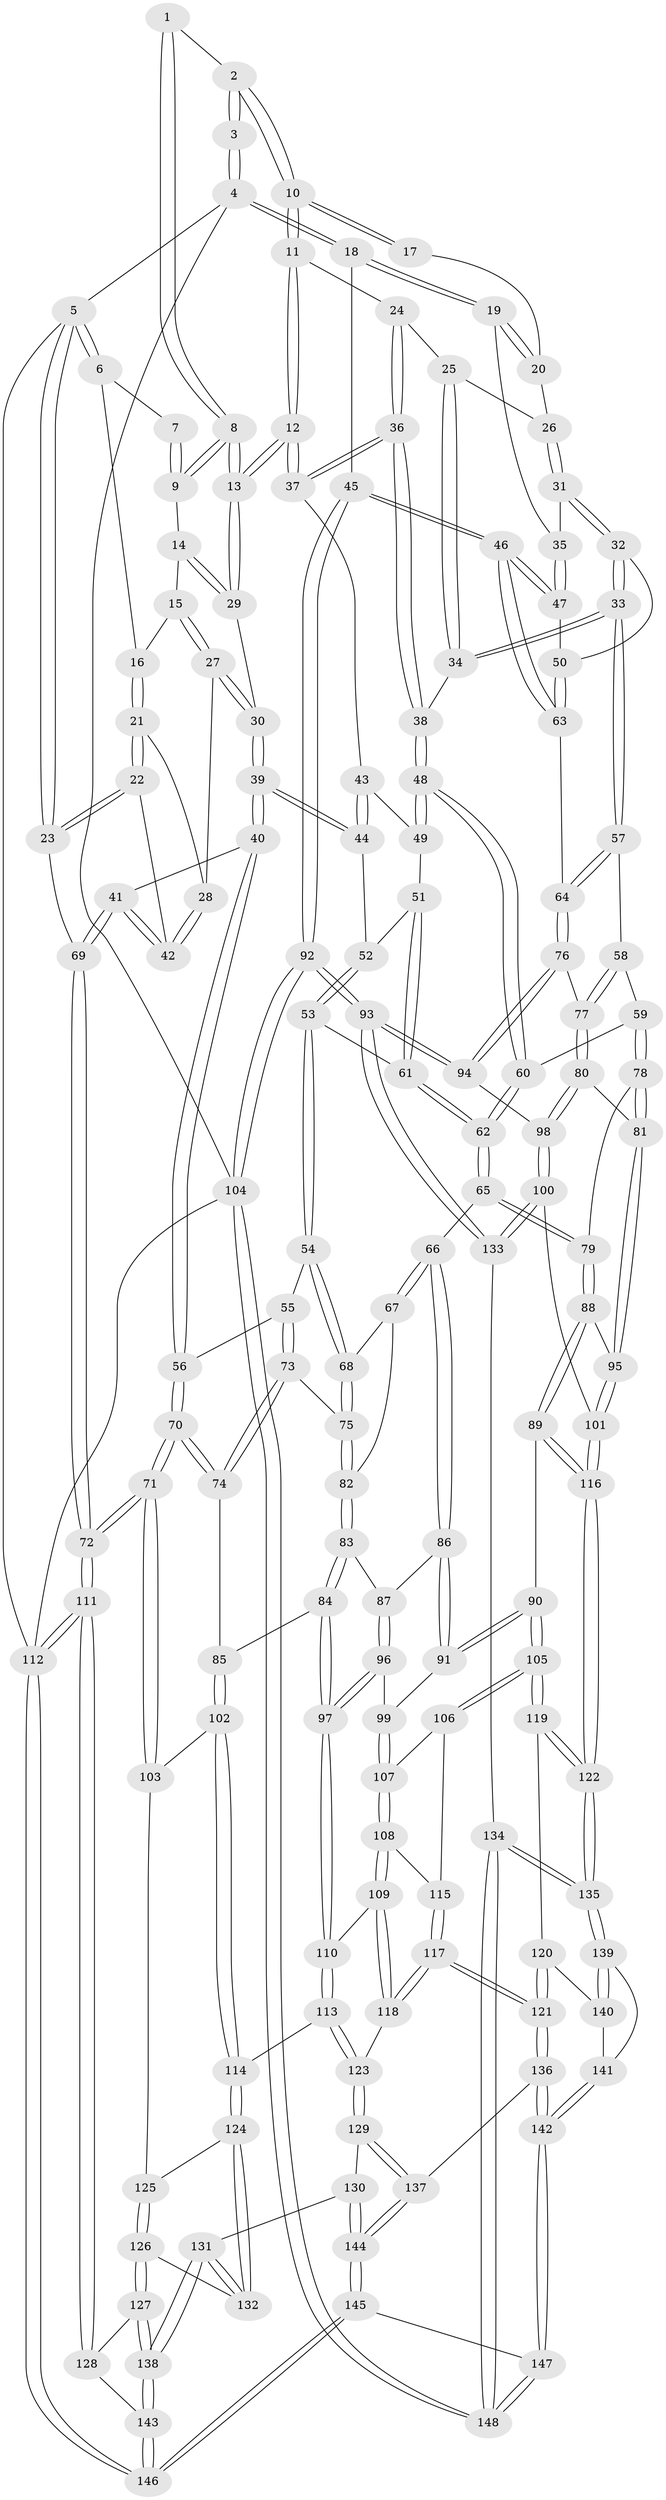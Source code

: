 // Generated by graph-tools (version 1.1) at 2025/17/03/09/25 04:17:17]
// undirected, 148 vertices, 367 edges
graph export_dot {
graph [start="1"]
  node [color=gray90,style=filled];
  1 [pos="+0.5029314647344739+0"];
  2 [pos="+0.5554176461845026+0"];
  3 [pos="+1+0"];
  4 [pos="+1+0"];
  5 [pos="+0+0"];
  6 [pos="+0+0"];
  7 [pos="+0.36117068590671103+0"];
  8 [pos="+0.4908176026344066+0.07879004657714601"];
  9 [pos="+0.3217557233813889+0.00034150179876926196"];
  10 [pos="+0.6497154129136374+0.06360403265977446"];
  11 [pos="+0.6540804105183495+0.08695700391531064"];
  12 [pos="+0.49209388844960145+0.11367608897935463"];
  13 [pos="+0.4915896711069491+0.11291489829170367"];
  14 [pos="+0.3113753754793573+0.04500270058526146"];
  15 [pos="+0.18007728967829034+0.061093502785015255"];
  16 [pos="+0.1027560607095242+0"];
  17 [pos="+0.9574153827676748+0"];
  18 [pos="+1+0.0926580747432225"];
  19 [pos="+0.9864357522570383+0.16711979096935042"];
  20 [pos="+0.9027589915019194+0"];
  21 [pos="+0.05383086424986472+0.13214791169264825"];
  22 [pos="+0.033035633605476115+0.16496399719698662"];
  23 [pos="+0+0.24048609606698648"];
  24 [pos="+0.6715443289570984+0.10131427197113159"];
  25 [pos="+0.7135381677736331+0.10072155954680591"];
  26 [pos="+0.838695230167775+0.05879848262661804"];
  27 [pos="+0.18972393899862267+0.1299225971880827"];
  28 [pos="+0.1863916013125308+0.14024797457341626"];
  29 [pos="+0.33060481416199783+0.09737402450087423"];
  30 [pos="+0.31845240700893734+0.12892538683020027"];
  31 [pos="+0.8657078023232789+0.16247331895568978"];
  32 [pos="+0.8311507818198609+0.2537171047212226"];
  33 [pos="+0.8029129230108876+0.2673609700565234"];
  34 [pos="+0.7588031911861193+0.2497454276094803"];
  35 [pos="+0.9549738689155541+0.17913158848283667"];
  36 [pos="+0.6472432488363303+0.19602687663668275"];
  37 [pos="+0.49329108100985286+0.14648809302671795"];
  38 [pos="+0.6521014760675982+0.244576564290502"];
  39 [pos="+0.3114674472806063+0.25365429387361255"];
  40 [pos="+0.24031288093774+0.32507712266814953"];
  41 [pos="+0.18616117755124298+0.28820490281861566"];
  42 [pos="+0.1861316673525071+0.28815134240625323"];
  43 [pos="+0.4921609730884974+0.1524675534863229"];
  44 [pos="+0.3910684037159306+0.24439098028983874"];
  45 [pos="+1+0.42713806142180627"];
  46 [pos="+1+0.42579676469206984"];
  47 [pos="+0.9818249102304797+0.27610120967719903"];
  48 [pos="+0.619665693139396+0.28125135249677014"];
  49 [pos="+0.5415966385392544+0.2555614741843592"];
  50 [pos="+0.8505806468455567+0.2672260306406376"];
  51 [pos="+0.5172386640855358+0.2777581421355534"];
  52 [pos="+0.39504837537366955+0.2477595332420859"];
  53 [pos="+0.4678610307093901+0.33991699243145135"];
  54 [pos="+0.3581363144513446+0.37747236130931683"];
  55 [pos="+0.25668190991188683+0.35288777977212354"];
  56 [pos="+0.24151276114618692+0.3311412085013413"];
  57 [pos="+0.7635441451533389+0.3814851447742116"];
  58 [pos="+0.6820547471451888+0.41642701480472666"];
  59 [pos="+0.638058218836712+0.41114117173931314"];
  60 [pos="+0.631716679048723+0.408200451903527"];
  61 [pos="+0.4785713512201303+0.3431188518209034"];
  62 [pos="+0.5348743060981742+0.4388176862216099"];
  63 [pos="+0.9661830383446098+0.44840165673542093"];
  64 [pos="+0.9048977996311205+0.4774289744220971"];
  65 [pos="+0.5111888946924242+0.4675367513443289"];
  66 [pos="+0.506768856736874+0.4697918610502239"];
  67 [pos="+0.4630872748515965+0.46192947887974894"];
  68 [pos="+0.44243410680199957+0.4491817867216331"];
  69 [pos="+0+0.41538995102088594"];
  70 [pos="+0.014880099453459954+0.5460994001723853"];
  71 [pos="+0+0.5739021658956278"];
  72 [pos="+0+0.5591529675957353"];
  73 [pos="+0.27462093402453736+0.44999264869424255"];
  74 [pos="+0.21683003140877952+0.5852563581265682"];
  75 [pos="+0.3066022481478068+0.47110952409976564"];
  76 [pos="+0.8905460972610859+0.4999006094815739"];
  77 [pos="+0.7593114474525857+0.5551293865365492"];
  78 [pos="+0.6426664249898933+0.5381002525893228"];
  79 [pos="+0.575703222986422+0.566634945768237"];
  80 [pos="+0.7584848703808581+0.5568038730273278"];
  81 [pos="+0.6894670965771001+0.597330258435676"];
  82 [pos="+0.356687797300232+0.5138304739448801"];
  83 [pos="+0.36518862154596127+0.5437677554202874"];
  84 [pos="+0.2711839328037027+0.6329844983398167"];
  85 [pos="+0.22653002044290688+0.6001312663052313"];
  86 [pos="+0.45897128000151155+0.5715268235521981"];
  87 [pos="+0.4089492562635869+0.5741725046017869"];
  88 [pos="+0.5820502956706125+0.6700148752683156"];
  89 [pos="+0.5794781650195273+0.6721706529256921"];
  90 [pos="+0.5441920987684086+0.689145847955601"];
  91 [pos="+0.48075156364861954+0.6222050720843003"];
  92 [pos="+1+0.8606927218964281"];
  93 [pos="+1+0.842335552398866"];
  94 [pos="+0.9045514432087236+0.7202333921121219"];
  95 [pos="+0.6604036356671753+0.6504805412321145"];
  96 [pos="+0.35827527573827905+0.6562862109989609"];
  97 [pos="+0.293236829341823+0.6648160527141486"];
  98 [pos="+0.8384019857871503+0.7251575074878247"];
  99 [pos="+0.3826317770655884+0.6668845899349506"];
  100 [pos="+0.7879031682240151+0.7496721453166935"];
  101 [pos="+0.7797195868855101+0.7519907920538603"];
  102 [pos="+0.15599673773495104+0.7054441841574406"];
  103 [pos="+0.023536038388702874+0.6891509661420807"];
  104 [pos="+1+1"];
  105 [pos="+0.5242623155395795+0.7263355482414763"];
  106 [pos="+0.43061663621048185+0.718120906607246"];
  107 [pos="+0.41343470048332037+0.7038211906444582"];
  108 [pos="+0.3453642347299986+0.7431777742619723"];
  109 [pos="+0.3036729484245522+0.7346792024285204"];
  110 [pos="+0.2883897732210812+0.7162739909202868"];
  111 [pos="+0+0.8738952254179003"];
  112 [pos="+0+1"];
  113 [pos="+0.2068612030629615+0.7734940571509044"];
  114 [pos="+0.20060906536414805+0.7766380115166757"];
  115 [pos="+0.3919541541163648+0.7621426291633563"];
  116 [pos="+0.7071189723805698+0.8358498496930351"];
  117 [pos="+0.40536988758222475+0.8348388134526569"];
  118 [pos="+0.32414739758716404+0.8131046013502393"];
  119 [pos="+0.5239860028556546+0.7460461062868724"];
  120 [pos="+0.4415805033135475+0.8640050025226799"];
  121 [pos="+0.4391515460538036+0.8648467315207472"];
  122 [pos="+0.6708472456185518+0.9080013860966838"];
  123 [pos="+0.3054089203893754+0.8339199902571056"];
  124 [pos="+0.19080387945067537+0.7938782548275058"];
  125 [pos="+0.035410570801565046+0.7107624632344222"];
  126 [pos="+0.08431797120288359+0.8413323105799522"];
  127 [pos="+0.06864393692984777+0.8698440294671991"];
  128 [pos="+0+0.8825408103544148"];
  129 [pos="+0.2842005591938665+0.8730095798837584"];
  130 [pos="+0.2320676179335211+0.8944329353904464"];
  131 [pos="+0.22851143189020495+0.8931342144451301"];
  132 [pos="+0.1838361425092359+0.8146852076025599"];
  133 [pos="+0.8538695616469366+0.9194296420309416"];
  134 [pos="+0.7120753627490966+1"];
  135 [pos="+0.6705930629701623+0.9117818848158843"];
  136 [pos="+0.40280453681875095+0.9259417066454056"];
  137 [pos="+0.3945079380793554+0.9326824059399995"];
  138 [pos="+0.11500174502488715+0.9711555051522877"];
  139 [pos="+0.6277340197965265+0.9133509494379175"];
  140 [pos="+0.5038759483328067+0.8937796861600217"];
  141 [pos="+0.5059342792889643+0.9835489516004814"];
  142 [pos="+0.4981171769142911+0.9953089121656168"];
  143 [pos="+0.10295747921797814+1"];
  144 [pos="+0.318233833100668+1"];
  145 [pos="+0.2974624356683266+1"];
  146 [pos="+0.08007409268107692+1"];
  147 [pos="+0.5350039731600861+1"];
  148 [pos="+0.7143293866769204+1"];
  1 -- 2;
  1 -- 8;
  1 -- 8;
  2 -- 3;
  2 -- 3;
  2 -- 10;
  2 -- 10;
  3 -- 4;
  3 -- 4;
  4 -- 5;
  4 -- 18;
  4 -- 18;
  4 -- 104;
  5 -- 6;
  5 -- 6;
  5 -- 23;
  5 -- 23;
  5 -- 112;
  6 -- 7;
  6 -- 16;
  7 -- 9;
  7 -- 9;
  8 -- 9;
  8 -- 9;
  8 -- 13;
  8 -- 13;
  9 -- 14;
  10 -- 11;
  10 -- 11;
  10 -- 17;
  10 -- 17;
  11 -- 12;
  11 -- 12;
  11 -- 24;
  12 -- 13;
  12 -- 13;
  12 -- 37;
  12 -- 37;
  13 -- 29;
  13 -- 29;
  14 -- 15;
  14 -- 29;
  14 -- 29;
  15 -- 16;
  15 -- 27;
  15 -- 27;
  16 -- 21;
  16 -- 21;
  17 -- 20;
  18 -- 19;
  18 -- 19;
  18 -- 45;
  19 -- 20;
  19 -- 20;
  19 -- 35;
  20 -- 26;
  21 -- 22;
  21 -- 22;
  21 -- 28;
  22 -- 23;
  22 -- 23;
  22 -- 42;
  23 -- 69;
  24 -- 25;
  24 -- 36;
  24 -- 36;
  25 -- 26;
  25 -- 34;
  25 -- 34;
  26 -- 31;
  26 -- 31;
  27 -- 28;
  27 -- 30;
  27 -- 30;
  28 -- 42;
  28 -- 42;
  29 -- 30;
  30 -- 39;
  30 -- 39;
  31 -- 32;
  31 -- 32;
  31 -- 35;
  32 -- 33;
  32 -- 33;
  32 -- 50;
  33 -- 34;
  33 -- 34;
  33 -- 57;
  33 -- 57;
  34 -- 38;
  35 -- 47;
  35 -- 47;
  36 -- 37;
  36 -- 37;
  36 -- 38;
  36 -- 38;
  37 -- 43;
  38 -- 48;
  38 -- 48;
  39 -- 40;
  39 -- 40;
  39 -- 44;
  39 -- 44;
  40 -- 41;
  40 -- 56;
  40 -- 56;
  41 -- 42;
  41 -- 42;
  41 -- 69;
  41 -- 69;
  43 -- 44;
  43 -- 44;
  43 -- 49;
  44 -- 52;
  45 -- 46;
  45 -- 46;
  45 -- 92;
  45 -- 92;
  46 -- 47;
  46 -- 47;
  46 -- 63;
  46 -- 63;
  47 -- 50;
  48 -- 49;
  48 -- 49;
  48 -- 60;
  48 -- 60;
  49 -- 51;
  50 -- 63;
  50 -- 63;
  51 -- 52;
  51 -- 61;
  51 -- 61;
  52 -- 53;
  52 -- 53;
  53 -- 54;
  53 -- 54;
  53 -- 61;
  54 -- 55;
  54 -- 68;
  54 -- 68;
  55 -- 56;
  55 -- 73;
  55 -- 73;
  56 -- 70;
  56 -- 70;
  57 -- 58;
  57 -- 64;
  57 -- 64;
  58 -- 59;
  58 -- 77;
  58 -- 77;
  59 -- 60;
  59 -- 78;
  59 -- 78;
  60 -- 62;
  60 -- 62;
  61 -- 62;
  61 -- 62;
  62 -- 65;
  62 -- 65;
  63 -- 64;
  64 -- 76;
  64 -- 76;
  65 -- 66;
  65 -- 79;
  65 -- 79;
  66 -- 67;
  66 -- 67;
  66 -- 86;
  66 -- 86;
  67 -- 68;
  67 -- 82;
  68 -- 75;
  68 -- 75;
  69 -- 72;
  69 -- 72;
  70 -- 71;
  70 -- 71;
  70 -- 74;
  70 -- 74;
  71 -- 72;
  71 -- 72;
  71 -- 103;
  71 -- 103;
  72 -- 111;
  72 -- 111;
  73 -- 74;
  73 -- 74;
  73 -- 75;
  74 -- 85;
  75 -- 82;
  75 -- 82;
  76 -- 77;
  76 -- 94;
  76 -- 94;
  77 -- 80;
  77 -- 80;
  78 -- 79;
  78 -- 81;
  78 -- 81;
  79 -- 88;
  79 -- 88;
  80 -- 81;
  80 -- 98;
  80 -- 98;
  81 -- 95;
  81 -- 95;
  82 -- 83;
  82 -- 83;
  83 -- 84;
  83 -- 84;
  83 -- 87;
  84 -- 85;
  84 -- 97;
  84 -- 97;
  85 -- 102;
  85 -- 102;
  86 -- 87;
  86 -- 91;
  86 -- 91;
  87 -- 96;
  87 -- 96;
  88 -- 89;
  88 -- 89;
  88 -- 95;
  89 -- 90;
  89 -- 116;
  89 -- 116;
  90 -- 91;
  90 -- 91;
  90 -- 105;
  90 -- 105;
  91 -- 99;
  92 -- 93;
  92 -- 93;
  92 -- 104;
  92 -- 104;
  93 -- 94;
  93 -- 94;
  93 -- 133;
  93 -- 133;
  94 -- 98;
  95 -- 101;
  95 -- 101;
  96 -- 97;
  96 -- 97;
  96 -- 99;
  97 -- 110;
  97 -- 110;
  98 -- 100;
  98 -- 100;
  99 -- 107;
  99 -- 107;
  100 -- 101;
  100 -- 133;
  100 -- 133;
  101 -- 116;
  101 -- 116;
  102 -- 103;
  102 -- 114;
  102 -- 114;
  103 -- 125;
  104 -- 148;
  104 -- 148;
  104 -- 112;
  105 -- 106;
  105 -- 106;
  105 -- 119;
  105 -- 119;
  106 -- 107;
  106 -- 115;
  107 -- 108;
  107 -- 108;
  108 -- 109;
  108 -- 109;
  108 -- 115;
  109 -- 110;
  109 -- 118;
  109 -- 118;
  110 -- 113;
  110 -- 113;
  111 -- 112;
  111 -- 112;
  111 -- 128;
  111 -- 128;
  112 -- 146;
  112 -- 146;
  113 -- 114;
  113 -- 123;
  113 -- 123;
  114 -- 124;
  114 -- 124;
  115 -- 117;
  115 -- 117;
  116 -- 122;
  116 -- 122;
  117 -- 118;
  117 -- 118;
  117 -- 121;
  117 -- 121;
  118 -- 123;
  119 -- 120;
  119 -- 122;
  119 -- 122;
  120 -- 121;
  120 -- 121;
  120 -- 140;
  121 -- 136;
  121 -- 136;
  122 -- 135;
  122 -- 135;
  123 -- 129;
  123 -- 129;
  124 -- 125;
  124 -- 132;
  124 -- 132;
  125 -- 126;
  125 -- 126;
  126 -- 127;
  126 -- 127;
  126 -- 132;
  127 -- 128;
  127 -- 138;
  127 -- 138;
  128 -- 143;
  129 -- 130;
  129 -- 137;
  129 -- 137;
  130 -- 131;
  130 -- 144;
  130 -- 144;
  131 -- 132;
  131 -- 132;
  131 -- 138;
  131 -- 138;
  133 -- 134;
  134 -- 135;
  134 -- 135;
  134 -- 148;
  134 -- 148;
  135 -- 139;
  135 -- 139;
  136 -- 137;
  136 -- 142;
  136 -- 142;
  137 -- 144;
  137 -- 144;
  138 -- 143;
  138 -- 143;
  139 -- 140;
  139 -- 140;
  139 -- 141;
  140 -- 141;
  141 -- 142;
  141 -- 142;
  142 -- 147;
  142 -- 147;
  143 -- 146;
  143 -- 146;
  144 -- 145;
  144 -- 145;
  145 -- 146;
  145 -- 146;
  145 -- 147;
  147 -- 148;
  147 -- 148;
}
